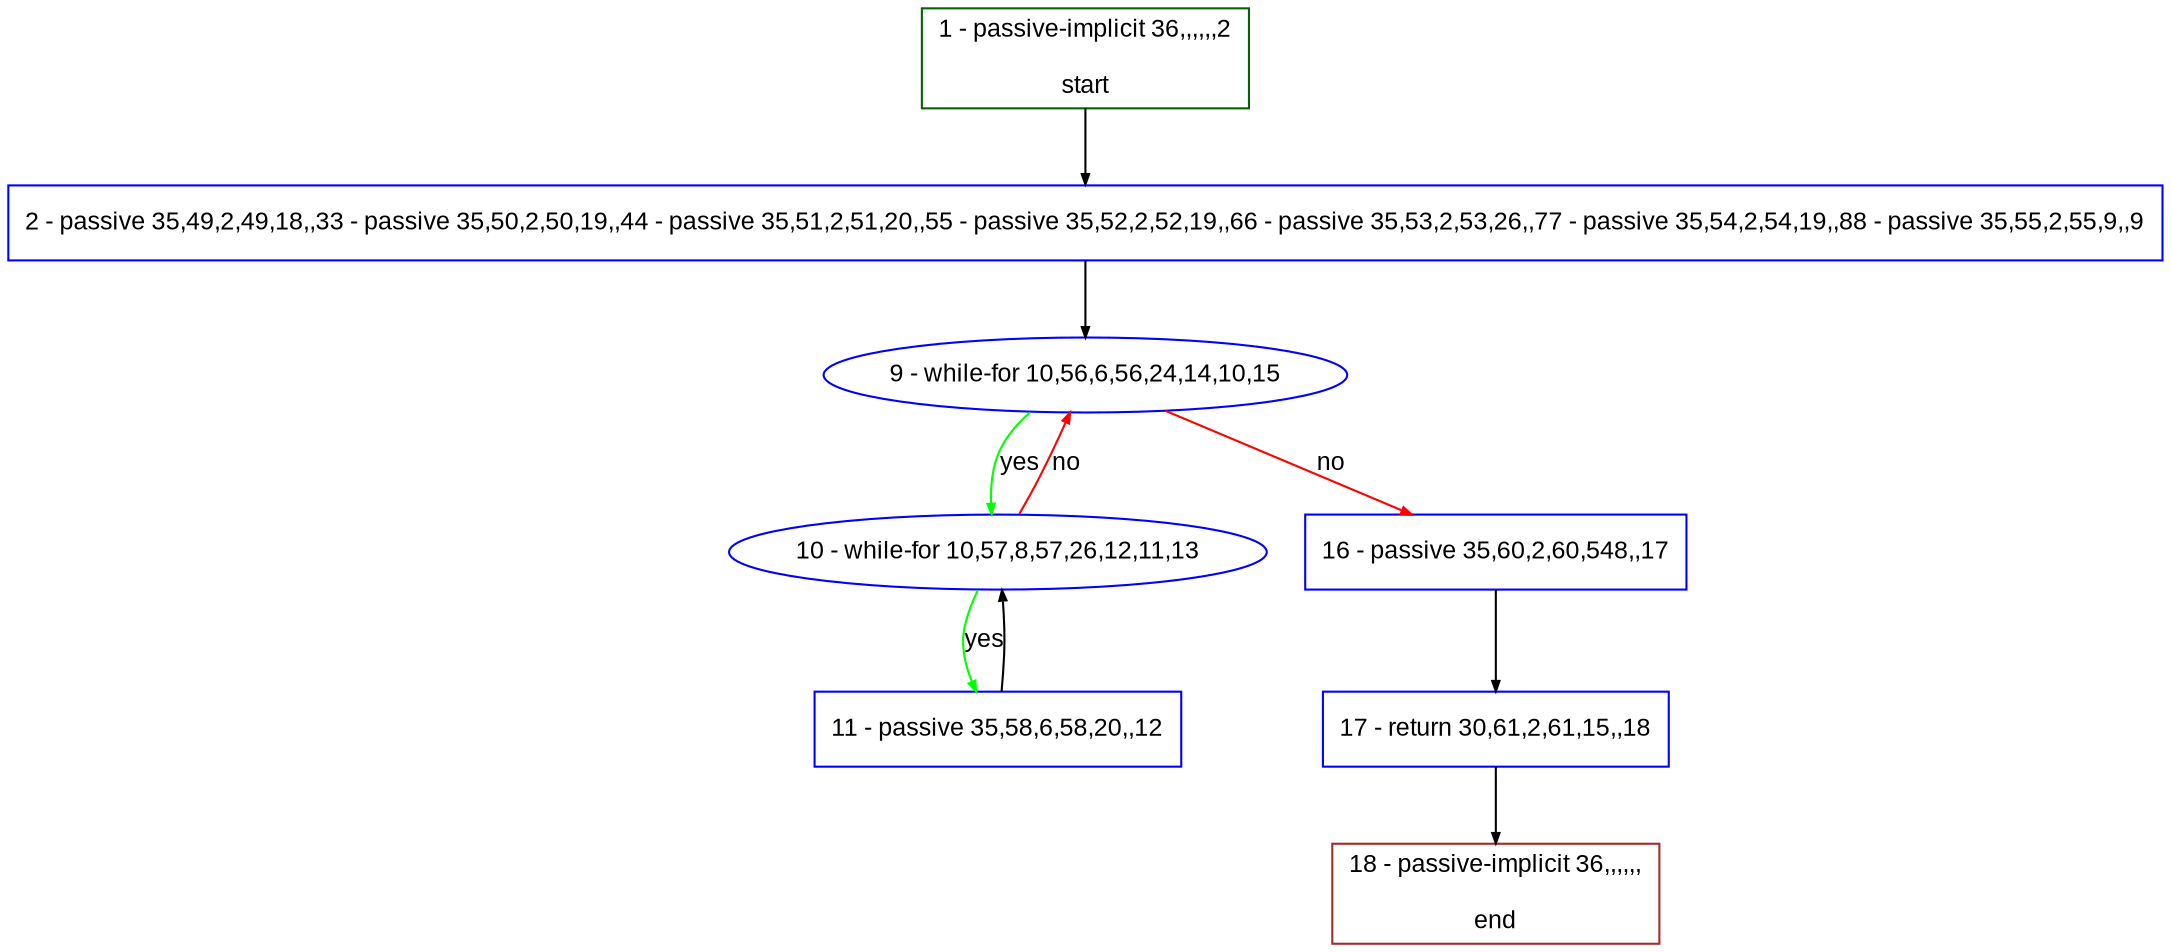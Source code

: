 digraph "" {
  graph [pack="true", label="", fontsize="12", packmode="clust", fontname="Arial", fillcolor="#FFFFCC", bgcolor="white", style="rounded,filled", compound="true"];
  node [node_initialized="no", label="", color="grey", fontsize="12", fillcolor="white", fontname="Arial", style="filled", shape="rectangle", compound="true", fixedsize="false"];
  edge [fontcolor="black", arrowhead="normal", arrowtail="none", arrowsize="0.5", ltail="", label="", color="black", fontsize="12", lhead="", fontname="Arial", dir="forward", compound="true"];
  __N1 [label="2 - passive 35,49,2,49,18,,33 - passive 35,50,2,50,19,,44 - passive 35,51,2,51,20,,55 - passive 35,52,2,52,19,,66 - passive 35,53,2,53,26,,77 - passive 35,54,2,54,19,,88 - passive 35,55,2,55,9,,9", color="#0000ff", fillcolor="#ffffff", style="filled", shape="box"];
  __N2 [label="1 - passive-implicit 36,,,,,,2\n\nstart", color="#006400", fillcolor="#ffffff", style="filled", shape="box"];
  __N3 [label="9 - while-for 10,56,6,56,24,14,10,15", color="#0000ff", fillcolor="#ffffff", style="filled", shape="oval"];
  __N4 [label="10 - while-for 10,57,8,57,26,12,11,13", color="#0000ff", fillcolor="#ffffff", style="filled", shape="oval"];
  __N5 [label="16 - passive 35,60,2,60,548,,17", color="#0000ff", fillcolor="#ffffff", style="filled", shape="box"];
  __N6 [label="11 - passive 35,58,6,58,20,,12", color="#0000ff", fillcolor="#ffffff", style="filled", shape="box"];
  __N7 [label="17 - return 30,61,2,61,15,,18", color="#0000ff", fillcolor="#ffffff", style="filled", shape="box"];
  __N8 [label="18 - passive-implicit 36,,,,,,\n\nend", color="#a52a2a", fillcolor="#ffffff", style="filled", shape="box"];
  __N2 -> __N1 [arrowhead="normal", arrowtail="none", color="#000000", label="", dir="forward"];
  __N1 -> __N3 [arrowhead="normal", arrowtail="none", color="#000000", label="", dir="forward"];
  __N3 -> __N4 [arrowhead="normal", arrowtail="none", color="#00ff00", label="yes", dir="forward"];
  __N4 -> __N3 [arrowhead="normal", arrowtail="none", color="#ff0000", label="no", dir="forward"];
  __N3 -> __N5 [arrowhead="normal", arrowtail="none", color="#ff0000", label="no", dir="forward"];
  __N4 -> __N6 [arrowhead="normal", arrowtail="none", color="#00ff00", label="yes", dir="forward"];
  __N6 -> __N4 [arrowhead="normal", arrowtail="none", color="#000000", label="", dir="forward"];
  __N5 -> __N7 [arrowhead="normal", arrowtail="none", color="#000000", label="", dir="forward"];
  __N7 -> __N8 [arrowhead="normal", arrowtail="none", color="#000000", label="", dir="forward"];
}
